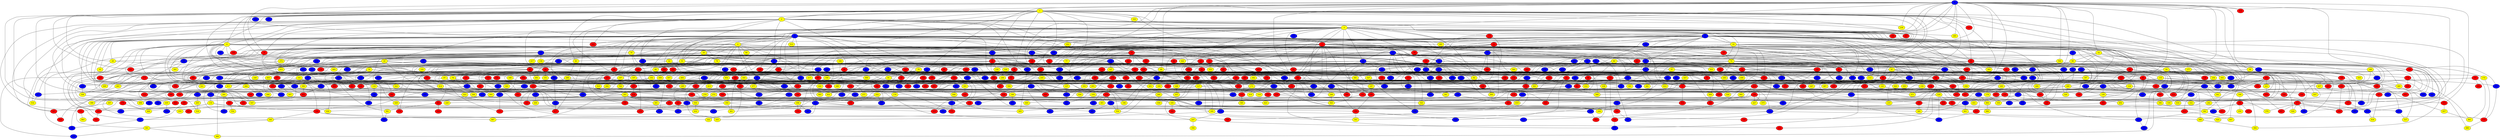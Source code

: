 graph {
0 [style = filled fillcolor = blue];
1 [style = filled fillcolor = yellow];
2 [style = filled fillcolor = yellow];
3 [style = filled fillcolor = yellow];
4 [style = filled fillcolor = yellow];
5 [style = filled fillcolor = blue];
6 [style = filled fillcolor = blue];
7 [style = filled fillcolor = red];
8 [style = filled fillcolor = blue];
9 [style = filled fillcolor = red];
10 [style = filled fillcolor = yellow];
11 [style = filled fillcolor = yellow];
12 [style = filled fillcolor = blue];
13 [style = filled fillcolor = red];
14 [style = filled fillcolor = blue];
15 [style = filled fillcolor = blue];
16 [style = filled fillcolor = blue];
17 [style = filled fillcolor = red];
18 [style = filled fillcolor = red];
19 [style = filled fillcolor = red];
20 [style = filled fillcolor = red];
21 [style = filled fillcolor = blue];
22 [style = filled fillcolor = blue];
23 [style = filled fillcolor = red];
24 [style = filled fillcolor = yellow];
25 [style = filled fillcolor = red];
26 [style = filled fillcolor = blue];
27 [style = filled fillcolor = blue];
28 [style = filled fillcolor = red];
29 [style = filled fillcolor = yellow];
30 [style = filled fillcolor = yellow];
31 [style = filled fillcolor = blue];
32 [style = filled fillcolor = yellow];
33 [style = filled fillcolor = blue];
34 [style = filled fillcolor = blue];
35 [style = filled fillcolor = yellow];
36 [style = filled fillcolor = blue];
37 [style = filled fillcolor = blue];
38 [style = filled fillcolor = red];
39 [style = filled fillcolor = blue];
40 [style = filled fillcolor = blue];
41 [style = filled fillcolor = red];
42 [style = filled fillcolor = yellow];
43 [style = filled fillcolor = red];
44 [style = filled fillcolor = red];
45 [style = filled fillcolor = yellow];
46 [style = filled fillcolor = red];
47 [style = filled fillcolor = yellow];
48 [style = filled fillcolor = blue];
49 [style = filled fillcolor = blue];
50 [style = filled fillcolor = blue];
51 [style = filled fillcolor = red];
52 [style = filled fillcolor = yellow];
53 [style = filled fillcolor = yellow];
54 [style = filled fillcolor = yellow];
55 [style = filled fillcolor = blue];
56 [style = filled fillcolor = blue];
57 [style = filled fillcolor = yellow];
58 [style = filled fillcolor = red];
59 [style = filled fillcolor = red];
60 [style = filled fillcolor = yellow];
61 [style = filled fillcolor = red];
62 [style = filled fillcolor = red];
63 [style = filled fillcolor = yellow];
64 [style = filled fillcolor = blue];
65 [style = filled fillcolor = red];
66 [style = filled fillcolor = red];
67 [style = filled fillcolor = blue];
68 [style = filled fillcolor = red];
69 [style = filled fillcolor = yellow];
70 [style = filled fillcolor = yellow];
71 [style = filled fillcolor = red];
72 [style = filled fillcolor = red];
73 [style = filled fillcolor = red];
74 [style = filled fillcolor = yellow];
75 [style = filled fillcolor = red];
76 [style = filled fillcolor = yellow];
77 [style = filled fillcolor = yellow];
78 [style = filled fillcolor = yellow];
79 [style = filled fillcolor = yellow];
80 [style = filled fillcolor = blue];
81 [style = filled fillcolor = red];
82 [style = filled fillcolor = red];
83 [style = filled fillcolor = red];
84 [style = filled fillcolor = yellow];
85 [style = filled fillcolor = red];
86 [style = filled fillcolor = red];
87 [style = filled fillcolor = blue];
88 [style = filled fillcolor = blue];
89 [style = filled fillcolor = yellow];
90 [style = filled fillcolor = red];
91 [style = filled fillcolor = yellow];
92 [style = filled fillcolor = yellow];
93 [style = filled fillcolor = red];
94 [style = filled fillcolor = red];
95 [style = filled fillcolor = blue];
96 [style = filled fillcolor = blue];
97 [style = filled fillcolor = yellow];
98 [style = filled fillcolor = yellow];
99 [style = filled fillcolor = blue];
100 [style = filled fillcolor = blue];
101 [style = filled fillcolor = red];
102 [style = filled fillcolor = yellow];
103 [style = filled fillcolor = red];
104 [style = filled fillcolor = blue];
105 [style = filled fillcolor = red];
106 [style = filled fillcolor = red];
107 [style = filled fillcolor = yellow];
108 [style = filled fillcolor = red];
109 [style = filled fillcolor = blue];
110 [style = filled fillcolor = yellow];
111 [style = filled fillcolor = blue];
112 [style = filled fillcolor = yellow];
113 [style = filled fillcolor = red];
114 [style = filled fillcolor = red];
115 [style = filled fillcolor = blue];
116 [style = filled fillcolor = yellow];
117 [style = filled fillcolor = yellow];
118 [style = filled fillcolor = blue];
119 [style = filled fillcolor = red];
120 [style = filled fillcolor = red];
121 [style = filled fillcolor = blue];
122 [style = filled fillcolor = yellow];
123 [style = filled fillcolor = red];
124 [style = filled fillcolor = blue];
125 [style = filled fillcolor = blue];
126 [style = filled fillcolor = yellow];
127 [style = filled fillcolor = red];
128 [style = filled fillcolor = blue];
129 [style = filled fillcolor = red];
130 [style = filled fillcolor = blue];
131 [style = filled fillcolor = red];
132 [style = filled fillcolor = blue];
133 [style = filled fillcolor = yellow];
134 [style = filled fillcolor = red];
135 [style = filled fillcolor = red];
136 [style = filled fillcolor = red];
137 [style = filled fillcolor = yellow];
138 [style = filled fillcolor = blue];
139 [style = filled fillcolor = red];
140 [style = filled fillcolor = red];
141 [style = filled fillcolor = yellow];
142 [style = filled fillcolor = red];
143 [style = filled fillcolor = yellow];
144 [style = filled fillcolor = red];
145 [style = filled fillcolor = blue];
146 [style = filled fillcolor = blue];
147 [style = filled fillcolor = yellow];
148 [style = filled fillcolor = yellow];
149 [style = filled fillcolor = blue];
150 [style = filled fillcolor = yellow];
151 [style = filled fillcolor = yellow];
152 [style = filled fillcolor = blue];
153 [style = filled fillcolor = red];
154 [style = filled fillcolor = red];
155 [style = filled fillcolor = yellow];
156 [style = filled fillcolor = red];
157 [style = filled fillcolor = red];
158 [style = filled fillcolor = yellow];
159 [style = filled fillcolor = yellow];
160 [style = filled fillcolor = blue];
161 [style = filled fillcolor = red];
162 [style = filled fillcolor = red];
163 [style = filled fillcolor = blue];
164 [style = filled fillcolor = blue];
165 [style = filled fillcolor = yellow];
166 [style = filled fillcolor = red];
167 [style = filled fillcolor = red];
168 [style = filled fillcolor = yellow];
169 [style = filled fillcolor = yellow];
170 [style = filled fillcolor = red];
171 [style = filled fillcolor = yellow];
172 [style = filled fillcolor = yellow];
173 [style = filled fillcolor = red];
174 [style = filled fillcolor = red];
175 [style = filled fillcolor = red];
176 [style = filled fillcolor = red];
177 [style = filled fillcolor = yellow];
178 [style = filled fillcolor = yellow];
179 [style = filled fillcolor = yellow];
180 [style = filled fillcolor = yellow];
181 [style = filled fillcolor = red];
182 [style = filled fillcolor = red];
183 [style = filled fillcolor = red];
184 [style = filled fillcolor = yellow];
185 [style = filled fillcolor = yellow];
186 [style = filled fillcolor = red];
187 [style = filled fillcolor = yellow];
188 [style = filled fillcolor = blue];
189 [style = filled fillcolor = blue];
190 [style = filled fillcolor = yellow];
191 [style = filled fillcolor = red];
192 [style = filled fillcolor = red];
193 [style = filled fillcolor = yellow];
194 [style = filled fillcolor = yellow];
195 [style = filled fillcolor = blue];
196 [style = filled fillcolor = yellow];
197 [style = filled fillcolor = yellow];
198 [style = filled fillcolor = blue];
199 [style = filled fillcolor = red];
200 [style = filled fillcolor = red];
201 [style = filled fillcolor = yellow];
202 [style = filled fillcolor = yellow];
203 [style = filled fillcolor = red];
204 [style = filled fillcolor = red];
205 [style = filled fillcolor = yellow];
206 [style = filled fillcolor = red];
207 [style = filled fillcolor = yellow];
208 [style = filled fillcolor = red];
209 [style = filled fillcolor = red];
210 [style = filled fillcolor = yellow];
211 [style = filled fillcolor = blue];
212 [style = filled fillcolor = yellow];
213 [style = filled fillcolor = blue];
214 [style = filled fillcolor = blue];
215 [style = filled fillcolor = blue];
216 [style = filled fillcolor = blue];
217 [style = filled fillcolor = yellow];
218 [style = filled fillcolor = blue];
219 [style = filled fillcolor = red];
220 [style = filled fillcolor = yellow];
221 [style = filled fillcolor = yellow];
222 [style = filled fillcolor = red];
223 [style = filled fillcolor = blue];
224 [style = filled fillcolor = red];
225 [style = filled fillcolor = blue];
226 [style = filled fillcolor = red];
227 [style = filled fillcolor = yellow];
228 [style = filled fillcolor = blue];
229 [style = filled fillcolor = yellow];
230 [style = filled fillcolor = red];
231 [style = filled fillcolor = red];
232 [style = filled fillcolor = red];
233 [style = filled fillcolor = red];
234 [style = filled fillcolor = yellow];
235 [style = filled fillcolor = red];
236 [style = filled fillcolor = yellow];
237 [style = filled fillcolor = yellow];
238 [style = filled fillcolor = red];
239 [style = filled fillcolor = yellow];
240 [style = filled fillcolor = yellow];
241 [style = filled fillcolor = red];
242 [style = filled fillcolor = red];
243 [style = filled fillcolor = blue];
244 [style = filled fillcolor = red];
245 [style = filled fillcolor = yellow];
246 [style = filled fillcolor = yellow];
247 [style = filled fillcolor = red];
248 [style = filled fillcolor = red];
249 [style = filled fillcolor = yellow];
250 [style = filled fillcolor = red];
251 [style = filled fillcolor = blue];
252 [style = filled fillcolor = yellow];
253 [style = filled fillcolor = red];
254 [style = filled fillcolor = red];
255 [style = filled fillcolor = blue];
256 [style = filled fillcolor = yellow];
257 [style = filled fillcolor = blue];
258 [style = filled fillcolor = red];
259 [style = filled fillcolor = blue];
260 [style = filled fillcolor = blue];
261 [style = filled fillcolor = yellow];
262 [style = filled fillcolor = yellow];
263 [style = filled fillcolor = yellow];
264 [style = filled fillcolor = yellow];
265 [style = filled fillcolor = yellow];
266 [style = filled fillcolor = red];
267 [style = filled fillcolor = blue];
268 [style = filled fillcolor = red];
269 [style = filled fillcolor = yellow];
270 [style = filled fillcolor = red];
271 [style = filled fillcolor = yellow];
272 [style = filled fillcolor = yellow];
273 [style = filled fillcolor = red];
274 [style = filled fillcolor = red];
275 [style = filled fillcolor = red];
276 [style = filled fillcolor = yellow];
277 [style = filled fillcolor = yellow];
278 [style = filled fillcolor = blue];
279 [style = filled fillcolor = red];
280 [style = filled fillcolor = red];
281 [style = filled fillcolor = yellow];
282 [style = filled fillcolor = red];
283 [style = filled fillcolor = yellow];
284 [style = filled fillcolor = red];
285 [style = filled fillcolor = yellow];
286 [style = filled fillcolor = yellow];
287 [style = filled fillcolor = red];
288 [style = filled fillcolor = yellow];
289 [style = filled fillcolor = red];
290 [style = filled fillcolor = red];
291 [style = filled fillcolor = yellow];
292 [style = filled fillcolor = red];
293 [style = filled fillcolor = red];
294 [style = filled fillcolor = blue];
295 [style = filled fillcolor = yellow];
296 [style = filled fillcolor = red];
297 [style = filled fillcolor = blue];
298 [style = filled fillcolor = red];
299 [style = filled fillcolor = yellow];
300 [style = filled fillcolor = blue];
301 [style = filled fillcolor = yellow];
302 [style = filled fillcolor = yellow];
303 [style = filled fillcolor = yellow];
304 [style = filled fillcolor = red];
305 [style = filled fillcolor = blue];
306 [style = filled fillcolor = blue];
307 [style = filled fillcolor = yellow];
308 [style = filled fillcolor = blue];
309 [style = filled fillcolor = yellow];
310 [style = filled fillcolor = blue];
311 [style = filled fillcolor = blue];
312 [style = filled fillcolor = blue];
313 [style = filled fillcolor = red];
314 [style = filled fillcolor = red];
315 [style = filled fillcolor = red];
316 [style = filled fillcolor = red];
317 [style = filled fillcolor = blue];
318 [style = filled fillcolor = yellow];
319 [style = filled fillcolor = blue];
320 [style = filled fillcolor = red];
321 [style = filled fillcolor = yellow];
322 [style = filled fillcolor = yellow];
323 [style = filled fillcolor = red];
324 [style = filled fillcolor = yellow];
325 [style = filled fillcolor = red];
326 [style = filled fillcolor = yellow];
327 [style = filled fillcolor = yellow];
328 [style = filled fillcolor = blue];
329 [style = filled fillcolor = blue];
330 [style = filled fillcolor = blue];
331 [style = filled fillcolor = yellow];
332 [style = filled fillcolor = blue];
333 [style = filled fillcolor = blue];
334 [style = filled fillcolor = red];
335 [style = filled fillcolor = yellow];
336 [style = filled fillcolor = yellow];
337 [style = filled fillcolor = yellow];
338 [style = filled fillcolor = red];
339 [style = filled fillcolor = red];
340 [style = filled fillcolor = yellow];
341 [style = filled fillcolor = yellow];
342 [style = filled fillcolor = red];
343 [style = filled fillcolor = yellow];
344 [style = filled fillcolor = red];
345 [style = filled fillcolor = yellow];
346 [style = filled fillcolor = blue];
347 [style = filled fillcolor = yellow];
348 [style = filled fillcolor = blue];
349 [style = filled fillcolor = blue];
350 [style = filled fillcolor = blue];
351 [style = filled fillcolor = blue];
352 [style = filled fillcolor = red];
353 [style = filled fillcolor = yellow];
354 [style = filled fillcolor = yellow];
355 [style = filled fillcolor = red];
356 [style = filled fillcolor = yellow];
357 [style = filled fillcolor = red];
358 [style = filled fillcolor = red];
359 [style = filled fillcolor = yellow];
360 [style = filled fillcolor = red];
361 [style = filled fillcolor = blue];
362 [style = filled fillcolor = yellow];
363 [style = filled fillcolor = blue];
364 [style = filled fillcolor = red];
365 [style = filled fillcolor = blue];
366 [style = filled fillcolor = red];
367 [style = filled fillcolor = blue];
368 [style = filled fillcolor = red];
369 [style = filled fillcolor = blue];
370 [style = filled fillcolor = red];
371 [style = filled fillcolor = blue];
372 [style = filled fillcolor = yellow];
373 [style = filled fillcolor = red];
374 [style = filled fillcolor = blue];
375 [style = filled fillcolor = blue];
376 [style = filled fillcolor = yellow];
377 [style = filled fillcolor = yellow];
378 [style = filled fillcolor = blue];
379 [style = filled fillcolor = yellow];
380 [style = filled fillcolor = blue];
381 [style = filled fillcolor = yellow];
382 [style = filled fillcolor = yellow];
383 [style = filled fillcolor = yellow];
384 [style = filled fillcolor = blue];
385 [style = filled fillcolor = yellow];
386 [style = filled fillcolor = blue];
387 [style = filled fillcolor = red];
388 [style = filled fillcolor = red];
389 [style = filled fillcolor = red];
390 [style = filled fillcolor = red];
391 [style = filled fillcolor = yellow];
392 [style = filled fillcolor = yellow];
393 [style = filled fillcolor = yellow];
394 [style = filled fillcolor = blue];
395 [style = filled fillcolor = red];
396 [style = filled fillcolor = yellow];
397 [style = filled fillcolor = yellow];
398 [style = filled fillcolor = blue];
399 [style = filled fillcolor = yellow];
400 [style = filled fillcolor = blue];
401 [style = filled fillcolor = yellow];
402 [style = filled fillcolor = blue];
403 [style = filled fillcolor = red];
404 [style = filled fillcolor = blue];
405 [style = filled fillcolor = blue];
406 [style = filled fillcolor = yellow];
407 [style = filled fillcolor = yellow];
408 [style = filled fillcolor = red];
409 [style = filled fillcolor = yellow];
410 [style = filled fillcolor = yellow];
411 [style = filled fillcolor = yellow];
412 [style = filled fillcolor = red];
413 [style = filled fillcolor = yellow];
414 [style = filled fillcolor = yellow];
415 [style = filled fillcolor = blue];
416 [style = filled fillcolor = red];
417 [style = filled fillcolor = yellow];
418 [style = filled fillcolor = blue];
419 [style = filled fillcolor = blue];
420 [style = filled fillcolor = blue];
421 [style = filled fillcolor = blue];
422 [style = filled fillcolor = yellow];
423 [style = filled fillcolor = yellow];
424 [style = filled fillcolor = red];
425 [style = filled fillcolor = blue];
426 [style = filled fillcolor = red];
427 [style = filled fillcolor = red];
428 [style = filled fillcolor = blue];
429 [style = filled fillcolor = yellow];
430 [style = filled fillcolor = yellow];
431 [style = filled fillcolor = blue];
432 [style = filled fillcolor = yellow];
433 [style = filled fillcolor = red];
434 [style = filled fillcolor = yellow];
435 [style = filled fillcolor = yellow];
436 [style = filled fillcolor = yellow];
437 [style = filled fillcolor = yellow];
438 [style = filled fillcolor = blue];
439 [style = filled fillcolor = red];
440 [style = filled fillcolor = red];
441 [style = filled fillcolor = red];
442 [style = filled fillcolor = yellow];
443 [style = filled fillcolor = blue];
444 [style = filled fillcolor = yellow];
445 [style = filled fillcolor = red];
446 [style = filled fillcolor = red];
447 [style = filled fillcolor = yellow];
448 [style = filled fillcolor = blue];
449 [style = filled fillcolor = red];
450 [style = filled fillcolor = red];
451 [style = filled fillcolor = yellow];
452 [style = filled fillcolor = blue];
453 [style = filled fillcolor = red];
454 [style = filled fillcolor = blue];
455 [style = filled fillcolor = yellow];
456 [style = filled fillcolor = yellow];
457 [style = filled fillcolor = blue];
458 [style = filled fillcolor = red];
459 [style = filled fillcolor = blue];
460 [style = filled fillcolor = yellow];
461 [style = filled fillcolor = yellow];
462 [style = filled fillcolor = blue];
463 [style = filled fillcolor = yellow];
464 [style = filled fillcolor = yellow];
465 [style = filled fillcolor = yellow];
466 [style = filled fillcolor = red];
467 [style = filled fillcolor = yellow];
468 [style = filled fillcolor = blue];
469 [style = filled fillcolor = red];
470 [style = filled fillcolor = blue];
471 [style = filled fillcolor = blue];
472 [style = filled fillcolor = blue];
473 [style = filled fillcolor = blue];
474 [style = filled fillcolor = red];
475 [style = filled fillcolor = yellow];
476 [style = filled fillcolor = red];
477 [style = filled fillcolor = blue];
478 [style = filled fillcolor = red];
479 [style = filled fillcolor = blue];
480 [style = filled fillcolor = yellow];
481 [style = filled fillcolor = red];
482 [style = filled fillcolor = red];
483 [style = filled fillcolor = blue];
484 [style = filled fillcolor = yellow];
485 [style = filled fillcolor = red];
486 [style = filled fillcolor = blue];
487 [style = filled fillcolor = red];
488 [style = filled fillcolor = blue];
489 [style = filled fillcolor = blue];
490 [style = filled fillcolor = red];
491 [style = filled fillcolor = yellow];
492 [style = filled fillcolor = blue];
493 [style = filled fillcolor = yellow];
494 [style = filled fillcolor = yellow];
495 [style = filled fillcolor = blue];
496 [style = filled fillcolor = yellow];
497 [style = filled fillcolor = red];
498 [style = filled fillcolor = yellow];
499 [style = filled fillcolor = yellow];
500 [style = filled fillcolor = blue];
501 [style = filled fillcolor = red];
502 [style = filled fillcolor = blue];
503 [style = filled fillcolor = blue];
504 [style = filled fillcolor = yellow];
505 [style = filled fillcolor = blue];
506 [style = filled fillcolor = blue];
507 [style = filled fillcolor = red];
508 [style = filled fillcolor = blue];
509 [style = filled fillcolor = blue];
510 [style = filled fillcolor = yellow];
511 [style = filled fillcolor = red];
512 [style = filled fillcolor = blue];
513 [style = filled fillcolor = yellow];
514 [style = filled fillcolor = yellow];
515 [style = filled fillcolor = red];
516 [style = filled fillcolor = blue];
517 [style = filled fillcolor = red];
518 [style = filled fillcolor = yellow];
519 [style = filled fillcolor = red];
520 [style = filled fillcolor = red];
521 [style = filled fillcolor = yellow];
522 [style = filled fillcolor = blue];
523 [style = filled fillcolor = yellow];
524 [style = filled fillcolor = red];
525 [style = filled fillcolor = blue];
526 [style = filled fillcolor = yellow];
527 [style = filled fillcolor = yellow];
528 [style = filled fillcolor = blue];
529 [style = filled fillcolor = red];
530 [style = filled fillcolor = yellow];
531 [style = filled fillcolor = blue];
532 [style = filled fillcolor = red];
533 [style = filled fillcolor = yellow];
534 [style = filled fillcolor = yellow];
535 [style = filled fillcolor = yellow];
536 [style = filled fillcolor = red];
537 [style = filled fillcolor = yellow];
538 [style = filled fillcolor = blue];
539 [style = filled fillcolor = blue];
540 [style = filled fillcolor = yellow];
541 [style = filled fillcolor = yellow];
542 [style = filled fillcolor = red];
543 [style = filled fillcolor = yellow];
544 [style = filled fillcolor = blue];
545 [style = filled fillcolor = blue];
546 [style = filled fillcolor = red];
547 [style = filled fillcolor = yellow];
548 [style = filled fillcolor = blue];
549 [style = filled fillcolor = red];
550 [style = filled fillcolor = yellow];
551 [style = filled fillcolor = red];
552 [style = filled fillcolor = red];
553 [style = filled fillcolor = yellow];
554 [style = filled fillcolor = yellow];
555 [style = filled fillcolor = red];
556 [style = filled fillcolor = red];
557 [style = filled fillcolor = red];
558 [style = filled fillcolor = red];
559 [style = filled fillcolor = yellow];
560 [style = filled fillcolor = blue];
561 [style = filled fillcolor = blue];
562 [style = filled fillcolor = yellow];
563 [style = filled fillcolor = yellow];
564 [style = filled fillcolor = yellow];
565 [style = filled fillcolor = blue];
566 [style = filled fillcolor = red];
567 [style = filled fillcolor = red];
568 [style = filled fillcolor = blue];
569 [style = filled fillcolor = yellow];
570 [style = filled fillcolor = red];
571 [style = filled fillcolor = red];
572 [style = filled fillcolor = red];
573 [style = filled fillcolor = blue];
574 [style = filled fillcolor = red];
575 [style = filled fillcolor = red];
576 [style = filled fillcolor = blue];
577 [style = filled fillcolor = red];
578 [style = filled fillcolor = red];
579 [style = filled fillcolor = blue];
580 [style = filled fillcolor = red];
581 [style = filled fillcolor = yellow];
582 [style = filled fillcolor = blue];
583 [style = filled fillcolor = blue];
584 [style = filled fillcolor = red];
585 [style = filled fillcolor = yellow];
586 [style = filled fillcolor = blue];
587 [style = filled fillcolor = red];
588 [style = filled fillcolor = yellow];
589 [style = filled fillcolor = blue];
590 [style = filled fillcolor = red];
591 [style = filled fillcolor = blue];
592 [style = filled fillcolor = blue];
593 [style = filled fillcolor = blue];
594 [style = filled fillcolor = yellow];
595 [style = filled fillcolor = red];
596 [style = filled fillcolor = red];
597 [style = filled fillcolor = blue];
598 [style = filled fillcolor = red];
599 [style = filled fillcolor = red];
600 [style = filled fillcolor = blue];
601 [style = filled fillcolor = yellow];
602 [style = filled fillcolor = red];
603 [style = filled fillcolor = blue];
604 [style = filled fillcolor = red];
605 [style = filled fillcolor = yellow];
606 [style = filled fillcolor = blue];
607 [style = filled fillcolor = blue];
608 [style = filled fillcolor = blue];
609 [style = filled fillcolor = red];
610 [style = filled fillcolor = blue];
611 [style = filled fillcolor = red];
612 [style = filled fillcolor = yellow];
613 [style = filled fillcolor = blue];
614 [style = filled fillcolor = red];
615 [style = filled fillcolor = yellow];
616 [style = filled fillcolor = red];
617 [style = filled fillcolor = red];
618 [style = filled fillcolor = yellow];
619 [style = filled fillcolor = yellow];
620 [style = filled fillcolor = yellow];
621 [style = filled fillcolor = blue];
622 [style = filled fillcolor = red];
623 [style = filled fillcolor = yellow];
624 [style = filled fillcolor = red];
625 [style = filled fillcolor = blue];
626 [style = filled fillcolor = yellow];
627 [style = filled fillcolor = red];
628 [style = filled fillcolor = red];
629 [style = filled fillcolor = blue];
630 [style = filled fillcolor = red];
631 [style = filled fillcolor = yellow];
632 [style = filled fillcolor = yellow];
633 [style = filled fillcolor = red];
634 [style = filled fillcolor = yellow];
635 [style = filled fillcolor = red];
636 [style = filled fillcolor = red];
637 [style = filled fillcolor = yellow];
638 [style = filled fillcolor = red];
639 [style = filled fillcolor = blue];
640 [style = filled fillcolor = blue];
641 [style = filled fillcolor = yellow];
642 [style = filled fillcolor = blue];
643 [style = filled fillcolor = yellow];
644 [style = filled fillcolor = red];
645 [style = filled fillcolor = yellow];
646 [style = filled fillcolor = yellow];
647 [style = filled fillcolor = yellow];
648 [style = filled fillcolor = red];
649 [style = filled fillcolor = yellow];
650 [style = filled fillcolor = yellow];
651 [style = filled fillcolor = red];
652 [style = filled fillcolor = blue];
653 [style = filled fillcolor = yellow];
654 [style = filled fillcolor = yellow];
655 [style = filled fillcolor = yellow];
656 [style = filled fillcolor = red];
657 [style = filled fillcolor = yellow];
658 [style = filled fillcolor = red];
659 [style = filled fillcolor = blue];
660 [style = filled fillcolor = blue];
661 [style = filled fillcolor = yellow];
662 [style = filled fillcolor = yellow];
663 [style = filled fillcolor = yellow];
664 [style = filled fillcolor = red];
665 [style = filled fillcolor = blue];
666 [style = filled fillcolor = blue];
667 [style = filled fillcolor = yellow];
668 [style = filled fillcolor = blue];
669 [style = filled fillcolor = blue];
670 [style = filled fillcolor = blue];
671 [style = filled fillcolor = blue];
672 [style = filled fillcolor = blue];
673 [style = filled fillcolor = blue];
674 [style = filled fillcolor = red];
675 [style = filled fillcolor = red];
676 [style = filled fillcolor = blue];
677 [style = filled fillcolor = red];
678 [style = filled fillcolor = red];
679 [style = filled fillcolor = red];
680 [style = filled fillcolor = red];
681 [style = filled fillcolor = blue];
682 [style = filled fillcolor = red];
683 [style = filled fillcolor = red];
684 [style = filled fillcolor = blue];
685 [style = filled fillcolor = yellow];
686 [style = filled fillcolor = yellow];
687 [style = filled fillcolor = red];
688 [style = filled fillcolor = red];
689 [style = filled fillcolor = blue];
690 [style = filled fillcolor = yellow];
691 [style = filled fillcolor = red];
692 [style = filled fillcolor = yellow];
693 [style = filled fillcolor = red];
694 [style = filled fillcolor = yellow];
695 [style = filled fillcolor = yellow];
696 [style = filled fillcolor = yellow];
697 [style = filled fillcolor = blue];
698 [style = filled fillcolor = yellow];
699 [style = filled fillcolor = blue];
700 [style = filled fillcolor = yellow];
701 [style = filled fillcolor = blue];
0 -- 6;
0 -- 13;
0 -- 15;
0 -- 22;
0 -- 30;
0 -- 41;
0 -- 52;
0 -- 54;
0 -- 69;
0 -- 73;
0 -- 85;
0 -- 105;
0 -- 139;
0 -- 156;
0 -- 210;
0 -- 239;
0 -- 283;
0 -- 410;
0 -- 465;
0 -- 492;
0 -- 504;
0 -- 564;
0 -- 614;
0 -- 616;
0 -- 647;
0 -- 681;
0 -- 684;
1 -- 2;
1 -- 4;
1 -- 5;
1 -- 9;
1 -- 11;
0 -- 4;
0 -- 3;
0 -- 2;
0 -- 1;
1 -- 12;
1 -- 14;
1 -- 29;
1 -- 38;
1 -- 47;
1 -- 50;
1 -- 63;
1 -- 68;
1 -- 90;
1 -- 96;
1 -- 111;
1 -- 138;
1 -- 145;
1 -- 163;
1 -- 204;
1 -- 211;
1 -- 240;
1 -- 247;
1 -- 315;
1 -- 334;
1 -- 360;
1 -- 451;
1 -- 463;
1 -- 469;
1 -- 535;
1 -- 542;
1 -- 604;
1 -- 650;
1 -- 666;
1 -- 691;
1 -- 697;
1 -- 698;
2 -- 3;
2 -- 6;
2 -- 9;
2 -- 11;
2 -- 27;
2 -- 53;
2 -- 56;
2 -- 82;
2 -- 90;
2 -- 101;
2 -- 107;
2 -- 157;
2 -- 183;
2 -- 192;
2 -- 239;
2 -- 260;
2 -- 358;
2 -- 410;
2 -- 511;
2 -- 538;
2 -- 544;
2 -- 567;
2 -- 627;
2 -- 649;
3 -- 4;
3 -- 5;
3 -- 6;
3 -- 7;
3 -- 8;
3 -- 10;
3 -- 18;
3 -- 26;
3 -- 45;
3 -- 52;
3 -- 59;
3 -- 65;
3 -- 66;
3 -- 74;
3 -- 77;
3 -- 86;
3 -- 92;
3 -- 94;
3 -- 126;
3 -- 129;
3 -- 139;
3 -- 144;
3 -- 171;
3 -- 198;
3 -- 199;
3 -- 201;
3 -- 204;
3 -- 247;
3 -- 269;
3 -- 353;
3 -- 375;
3 -- 385;
3 -- 390;
3 -- 465;
3 -- 473;
3 -- 488;
3 -- 503;
3 -- 525;
3 -- 613;
3 -- 617;
3 -- 671;
4 -- 8;
4 -- 9;
4 -- 12;
4 -- 24;
4 -- 36;
4 -- 48;
4 -- 68;
4 -- 70;
4 -- 73;
4 -- 78;
4 -- 84;
4 -- 115;
4 -- 130;
4 -- 207;
4 -- 208;
4 -- 223;
4 -- 233;
4 -- 242;
4 -- 246;
4 -- 273;
4 -- 291;
4 -- 300;
4 -- 380;
4 -- 400;
4 -- 430;
4 -- 446;
4 -- 447;
4 -- 448;
4 -- 654;
5 -- 7;
5 -- 13;
5 -- 16;
5 -- 19;
5 -- 22;
5 -- 24;
5 -- 25;
5 -- 29;
5 -- 31;
5 -- 32;
5 -- 35;
5 -- 42;
5 -- 46;
5 -- 48;
5 -- 53;
5 -- 65;
5 -- 71;
5 -- 77;
5 -- 83;
5 -- 88;
5 -- 108;
5 -- 114;
5 -- 120;
5 -- 123;
5 -- 140;
5 -- 164;
5 -- 193;
5 -- 225;
5 -- 251;
5 -- 283;
5 -- 296;
5 -- 309;
5 -- 329;
5 -- 349;
5 -- 353;
5 -- 356;
5 -- 392;
5 -- 458;
5 -- 468;
5 -- 503;
5 -- 510;
5 -- 513;
5 -- 542;
5 -- 544;
5 -- 567;
5 -- 598;
5 -- 608;
6 -- 7;
6 -- 8;
6 -- 10;
6 -- 11;
6 -- 19;
6 -- 26;
6 -- 28;
6 -- 30;
6 -- 40;
6 -- 51;
6 -- 61;
6 -- 85;
6 -- 103;
6 -- 108;
6 -- 112;
6 -- 160;
6 -- 168;
6 -- 176;
6 -- 184;
6 -- 208;
6 -- 241;
6 -- 274;
6 -- 302;
6 -- 325;
6 -- 383;
6 -- 403;
6 -- 520;
6 -- 553;
6 -- 641;
6 -- 644;
6 -- 664;
6 -- 694;
7 -- 15;
7 -- 16;
7 -- 20;
7 -- 23;
7 -- 34;
7 -- 53;
7 -- 58;
7 -- 62;
7 -- 66;
7 -- 67;
7 -- 81;
7 -- 96;
7 -- 105;
7 -- 119;
7 -- 152;
7 -- 153;
7 -- 158;
7 -- 162;
7 -- 171;
7 -- 181;
7 -- 197;
7 -- 206;
7 -- 231;
7 -- 299;
7 -- 329;
7 -- 366;
7 -- 386;
7 -- 409;
7 -- 442;
7 -- 464;
7 -- 563;
7 -- 690;
8 -- 129;
8 -- 304;
8 -- 386;
8 -- 388;
8 -- 442;
8 -- 502;
8 -- 591;
9 -- 184;
9 -- 278;
9 -- 365;
10 -- 14;
10 -- 24;
10 -- 38;
10 -- 60;
10 -- 90;
10 -- 112;
10 -- 119;
10 -- 202;
10 -- 402;
10 -- 424;
10 -- 472;
10 -- 491;
10 -- 565;
10 -- 612;
11 -- 14;
11 -- 16;
11 -- 17;
11 -- 21;
11 -- 27;
11 -- 39;
11 -- 70;
11 -- 110;
11 -- 125;
11 -- 132;
11 -- 162;
11 -- 173;
11 -- 180;
11 -- 192;
11 -- 214;
11 -- 220;
11 -- 407;
11 -- 431;
11 -- 521;
11 -- 659;
12 -- 25;
12 -- 34;
12 -- 44;
12 -- 45;
12 -- 75;
12 -- 121;
12 -- 134;
12 -- 178;
12 -- 226;
12 -- 312;
12 -- 325;
12 -- 355;
12 -- 374;
12 -- 469;
12 -- 475;
12 -- 569;
12 -- 656;
12 -- 695;
13 -- 18;
13 -- 46;
13 -- 54;
13 -- 64;
13 -- 109;
13 -- 179;
13 -- 226;
13 -- 231;
13 -- 272;
13 -- 623;
13 -- 629;
13 -- 630;
13 -- 648;
14 -- 20;
14 -- 92;
14 -- 215;
14 -- 430;
14 -- 454;
15 -- 17;
15 -- 31;
15 -- 40;
15 -- 77;
15 -- 81;
15 -- 284;
15 -- 500;
15 -- 528;
16 -- 29;
16 -- 42;
16 -- 127;
16 -- 138;
16 -- 158;
16 -- 240;
16 -- 350;
16 -- 380;
16 -- 415;
16 -- 417;
16 -- 435;
16 -- 532;
16 -- 562;
16 -- 670;
17 -- 93;
17 -- 113;
17 -- 127;
17 -- 553;
18 -- 25;
18 -- 34;
18 -- 40;
18 -- 63;
19 -- 58;
19 -- 69;
19 -- 74;
19 -- 80;
19 -- 159;
19 -- 196;
19 -- 253;
19 -- 256;
19 -- 263;
19 -- 302;
19 -- 304;
19 -- 519;
19 -- 544;
19 -- 547;
19 -- 574;
19 -- 688;
20 -- 22;
20 -- 38;
20 -- 43;
20 -- 50;
20 -- 87;
20 -- 126;
20 -- 218;
20 -- 305;
20 -- 423;
20 -- 427;
20 -- 458;
20 -- 527;
20 -- 685;
21 -- 94;
21 -- 107;
21 -- 310;
21 -- 339;
21 -- 381;
21 -- 384;
21 -- 500;
21 -- 615;
21 -- 685;
22 -- 44;
22 -- 97;
22 -- 135;
22 -- 154;
22 -- 195;
22 -- 212;
22 -- 219;
22 -- 492;
22 -- 652;
22 -- 653;
22 -- 670;
23 -- 74;
23 -- 172;
23 -- 413;
24 -- 27;
24 -- 41;
24 -- 45;
24 -- 76;
24 -- 79;
24 -- 141;
24 -- 219;
24 -- 260;
24 -- 428;
24 -- 606;
25 -- 64;
25 -- 422;
25 -- 466;
25 -- 582;
25 -- 680;
26 -- 37;
26 -- 46;
26 -- 47;
26 -- 51;
26 -- 56;
26 -- 57;
26 -- 69;
26 -- 127;
26 -- 234;
26 -- 282;
26 -- 287;
26 -- 324;
26 -- 339;
26 -- 619;
27 -- 75;
27 -- 145;
27 -- 149;
27 -- 166;
27 -- 254;
27 -- 553;
27 -- 635;
27 -- 691;
28 -- 36;
28 -- 489;
28 -- 524;
28 -- 629;
29 -- 32;
29 -- 615;
30 -- 195;
30 -- 431;
30 -- 432;
30 -- 445;
30 -- 460;
30 -- 508;
30 -- 620;
31 -- 33;
31 -- 37;
31 -- 73;
31 -- 109;
31 -- 120;
31 -- 244;
31 -- 248;
31 -- 326;
31 -- 378;
31 -- 391;
31 -- 420;
31 -- 480;
31 -- 641;
31 -- 673;
33 -- 58;
33 -- 135;
33 -- 187;
33 -- 273;
33 -- 344;
33 -- 526;
33 -- 546;
34 -- 56;
34 -- 159;
34 -- 183;
34 -- 198;
34 -- 201;
34 -- 259;
34 -- 488;
34 -- 573;
34 -- 681;
35 -- 86;
35 -- 88;
35 -- 132;
35 -- 134;
35 -- 272;
35 -- 599;
35 -- 649;
36 -- 71;
36 -- 234;
36 -- 335;
36 -- 467;
36 -- 471;
36 -- 687;
37 -- 43;
37 -- 82;
37 -- 87;
37 -- 120;
37 -- 175;
37 -- 229;
37 -- 312;
37 -- 368;
37 -- 374;
38 -- 82;
38 -- 88;
38 -- 545;
38 -- 551;
39 -- 83;
40 -- 67;
40 -- 154;
40 -- 506;
40 -- 658;
42 -- 61;
42 -- 80;
42 -- 122;
42 -- 217;
42 -- 347;
42 -- 399;
43 -- 230;
43 -- 453;
43 -- 568;
43 -- 612;
44 -- 575;
45 -- 110;
45 -- 123;
45 -- 210;
45 -- 254;
45 -- 263;
45 -- 286;
45 -- 336;
45 -- 405;
46 -- 233;
46 -- 362;
47 -- 68;
47 -- 111;
47 -- 234;
47 -- 237;
47 -- 338;
47 -- 342;
47 -- 418;
47 -- 555;
47 -- 621;
47 -- 653;
48 -- 237;
48 -- 365;
48 -- 539;
48 -- 700;
49 -- 155;
49 -- 509;
50 -- 242;
50 -- 411;
50 -- 449;
50 -- 651;
51 -- 117;
51 -- 188;
51 -- 213;
51 -- 225;
51 -- 494;
51 -- 530;
51 -- 545;
52 -- 95;
52 -- 98;
52 -- 256;
52 -- 440;
52 -- 459;
53 -- 78;
53 -- 146;
53 -- 215;
53 -- 418;
53 -- 419;
53 -- 582;
53 -- 598;
54 -- 136;
54 -- 245;
54 -- 256;
54 -- 262;
54 -- 302;
54 -- 372;
54 -- 373;
54 -- 545;
54 -- 599;
55 -- 98;
56 -- 166;
56 -- 240;
56 -- 257;
56 -- 259;
56 -- 368;
56 -- 381;
56 -- 388;
56 -- 453;
56 -- 543;
56 -- 597;
56 -- 639;
57 -- 143;
57 -- 180;
57 -- 204;
57 -- 361;
57 -- 496;
57 -- 588;
58 -- 100;
58 -- 212;
58 -- 481;
58 -- 644;
59 -- 99;
59 -- 124;
59 -- 175;
59 -- 275;
60 -- 81;
60 -- 89;
60 -- 101;
60 -- 194;
60 -- 212;
60 -- 425;
60 -- 672;
61 -- 85;
61 -- 203;
61 -- 206;
61 -- 397;
61 -- 561;
62 -- 228;
62 -- 344;
63 -- 288;
64 -- 124;
64 -- 168;
64 -- 238;
64 -- 531;
64 -- 622;
65 -- 323;
65 -- 345;
65 -- 566;
66 -- 137;
66 -- 258;
66 -- 328;
67 -- 71;
67 -- 119;
67 -- 271;
67 -- 286;
67 -- 438;
68 -- 164;
68 -- 224;
68 -- 592;
69 -- 72;
69 -- 87;
69 -- 91;
69 -- 172;
69 -- 196;
69 -- 590;
70 -- 115;
70 -- 141;
70 -- 245;
70 -- 249;
70 -- 414;
70 -- 424;
70 -- 552;
70 -- 606;
71 -- 252;
71 -- 301;
71 -- 314;
71 -- 526;
73 -- 107;
73 -- 342;
73 -- 421;
73 -- 570;
73 -- 630;
74 -- 83;
74 -- 95;
74 -- 118;
74 -- 161;
74 -- 195;
74 -- 198;
74 -- 271;
74 -- 334;
74 -- 361;
74 -- 444;
74 -- 482;
74 -- 505;
75 -- 78;
75 -- 102;
75 -- 118;
75 -- 238;
75 -- 366;
75 -- 414;
75 -- 501;
75 -- 587;
76 -- 91;
76 -- 92;
76 -- 170;
76 -- 209;
76 -- 295;
76 -- 507;
77 -- 251;
78 -- 96;
78 -- 189;
78 -- 241;
78 -- 387;
79 -- 89;
79 -- 123;
79 -- 146;
81 -- 359;
81 -- 443;
81 -- 608;
82 -- 190;
82 -- 263;
82 -- 487;
83 -- 253;
83 -- 311;
83 -- 455;
83 -- 491;
83 -- 655;
83 -- 677;
85 -- 99;
85 -- 106;
85 -- 265;
85 -- 364;
85 -- 425;
85 -- 635;
86 -- 134;
86 -- 214;
86 -- 284;
87 -- 230;
87 -- 331;
87 -- 534;
88 -- 110;
88 -- 165;
88 -- 201;
88 -- 399;
88 -- 590;
89 -- 142;
89 -- 309;
90 -- 104;
90 -- 177;
90 -- 280;
90 -- 303;
90 -- 351;
90 -- 506;
90 -- 524;
90 -- 557;
90 -- 634;
91 -- 166;
91 -- 208;
91 -- 383;
91 -- 594;
91 -- 596;
92 -- 451;
92 -- 648;
92 -- 669;
93 -- 170;
93 -- 203;
93 -- 279;
93 -- 313;
94 -- 131;
94 -- 151;
94 -- 211;
94 -- 216;
94 -- 300;
94 -- 361;
94 -- 457;
94 -- 468;
94 -- 659;
95 -- 112;
95 -- 446;
95 -- 472;
95 -- 531;
95 -- 644;
96 -- 104;
96 -- 179;
96 -- 194;
96 -- 334;
97 -- 223;
97 -- 444;
97 -- 493;
97 -- 586;
98 -- 145;
98 -- 148;
98 -- 260;
98 -- 328;
98 -- 373;
98 -- 466;
98 -- 505;
99 -- 106;
99 -- 159;
99 -- 489;
99 -- 524;
99 -- 569;
100 -- 121;
100 -- 213;
100 -- 246;
100 -- 322;
100 -- 569;
100 -- 675;
101 -- 140;
101 -- 149;
101 -- 176;
101 -- 181;
101 -- 444;
101 -- 452;
102 -- 117;
102 -- 264;
102 -- 276;
102 -- 607;
102 -- 617;
103 -- 221;
103 -- 411;
103 -- 450;
103 -- 454;
103 -- 479;
103 -- 537;
103 -- 592;
104 -- 445;
104 -- 645;
105 -- 118;
105 -- 185;
105 -- 274;
105 -- 485;
106 -- 227;
106 -- 228;
106 -- 307;
106 -- 323;
106 -- 475;
106 -- 566;
107 -- 248;
107 -- 267;
107 -- 285;
107 -- 507;
107 -- 678;
108 -- 161;
108 -- 573;
108 -- 595;
109 -- 167;
109 -- 319;
109 -- 394;
109 -- 624;
110 -- 125;
110 -- 128;
110 -- 200;
110 -- 291;
110 -- 292;
110 -- 404;
110 -- 463;
110 -- 584;
112 -- 116;
112 -- 153;
113 -- 182;
113 -- 563;
114 -- 561;
114 -- 693;
115 -- 517;
116 -- 125;
116 -- 190;
116 -- 508;
116 -- 682;
117 -- 227;
117 -- 317;
117 -- 376;
117 -- 606;
117 -- 630;
118 -- 150;
119 -- 197;
119 -- 274;
119 -- 602;
120 -- 143;
120 -- 333;
121 -- 205;
123 -- 128;
123 -- 270;
123 -- 309;
123 -- 328;
123 -- 345;
123 -- 376;
124 -- 171;
124 -- 510;
124 -- 598;
125 -- 133;
125 -- 142;
125 -- 165;
125 -- 452;
127 -- 138;
127 -- 236;
127 -- 587;
128 -- 305;
128 -- 547;
129 -- 293;
129 -- 461;
130 -- 147;
130 -- 185;
130 -- 244;
130 -- 270;
130 -- 317;
130 -- 448;
130 -- 625;
130 -- 640;
130 -- 676;
131 -- 252;
131 -- 267;
132 -- 377;
132 -- 449;
132 -- 552;
132 -- 665;
133 -- 140;
133 -- 255;
133 -- 479;
133 -- 499;
134 -- 142;
134 -- 179;
134 -- 187;
134 -- 200;
134 -- 253;
134 -- 287;
134 -- 321;
134 -- 362;
134 -- 578;
134 -- 699;
137 -- 486;
138 -- 169;
138 -- 242;
138 -- 478;
139 -- 427;
139 -- 543;
140 -- 322;
140 -- 340;
140 -- 667;
141 -- 193;
141 -- 282;
141 -- 498;
141 -- 610;
141 -- 651;
143 -- 144;
143 -- 183;
143 -- 316;
143 -- 319;
143 -- 441;
143 -- 579;
144 -- 162;
144 -- 209;
144 -- 243;
144 -- 262;
144 -- 319;
144 -- 669;
145 -- 174;
145 -- 409;
145 -- 533;
146 -- 149;
146 -- 190;
146 -- 217;
146 -- 503;
146 -- 529;
147 -- 163;
147 -- 299;
147 -- 331;
147 -- 370;
147 -- 527;
147 -- 672;
147 -- 699;
148 -- 437;
148 -- 477;
149 -- 298;
149 -- 580;
150 -- 226;
150 -- 271;
150 -- 525;
150 -- 603;
150 -- 608;
152 -- 169;
152 -- 216;
152 -- 281;
152 -- 349;
152 -- 383;
152 -- 400;
152 -- 448;
152 -- 450;
152 -- 467;
152 -- 633;
152 -- 634;
152 -- 679;
153 -- 230;
154 -- 236;
154 -- 549;
155 -- 199;
155 -- 382;
155 -- 440;
155 -- 507;
156 -- 223;
156 -- 311;
156 -- 397;
156 -- 508;
156 -- 579;
156 -- 682;
156 -- 692;
157 -- 169;
157 -- 528;
157 -- 555;
157 -- 671;
158 -- 268;
158 -- 523;
159 -- 210;
159 -- 364;
159 -- 614;
162 -- 382;
162 -- 385;
162 -- 605;
163 -- 297;
164 -- 518;
164 -- 595;
165 -- 185;
165 -- 214;
165 -- 320;
166 -- 178;
166 -- 276;
166 -- 277;
166 -- 322;
167 -- 193;
167 -- 269;
167 -- 325;
167 -- 421;
167 -- 593;
167 -- 641;
167 -- 657;
168 -- 238;
168 -- 257;
168 -- 413;
168 -- 497;
168 -- 512;
168 -- 664;
169 -- 337;
169 -- 576;
170 -- 294;
170 -- 518;
171 -- 313;
171 -- 572;
171 -- 678;
172 -- 474;
173 -- 341;
173 -- 602;
174 -- 439;
174 -- 661;
175 -- 528;
176 -- 331;
176 -- 436;
177 -- 186;
177 -- 624;
178 -- 359;
179 -- 457;
180 -- 232;
181 -- 279;
181 -- 285;
182 -- 202;
182 -- 206;
182 -- 485;
183 -- 220;
183 -- 432;
184 -- 363;
185 -- 333;
185 -- 455;
186 -- 439;
187 -- 338;
187 -- 649;
187 -- 700;
188 -- 314;
188 -- 437;
188 -- 643;
189 -- 207;
189 -- 282;
189 -- 316;
189 -- 330;
189 -- 363;
189 -- 407;
190 -- 196;
190 -- 371;
190 -- 385;
190 -- 433;
190 -- 495;
191 -- 450;
191 -- 490;
191 -- 661;
192 -- 324;
192 -- 514;
193 -- 434;
194 -- 290;
195 -- 265;
195 -- 664;
197 -- 199;
199 -- 296;
202 -- 404;
204 -- 232;
204 -- 235;
204 -- 277;
204 -- 434;
205 -- 318;
206 -- 278;
206 -- 410;
207 -- 228;
207 -- 258;
207 -- 261;
207 -- 314;
207 -- 373;
207 -- 399;
207 -- 429;
207 -- 645;
208 -- 292;
209 -- 625;
211 -- 313;
211 -- 330;
213 -- 530;
213 -- 631;
214 -- 237;
214 -- 558;
215 -- 690;
217 -- 224;
217 -- 232;
217 -- 301;
217 -- 411;
218 -- 222;
218 -- 500;
219 -- 343;
219 -- 412;
219 -- 488;
219 -- 556;
221 -- 250;
222 -- 405;
223 -- 231;
223 -- 357;
223 -- 423;
223 -- 552;
224 -- 396;
224 -- 662;
226 -- 446;
228 -- 455;
228 -- 512;
228 -- 627;
229 -- 348;
229 -- 352;
229 -- 408;
229 -- 652;
230 -- 235;
230 -- 279;
230 -- 317;
231 -- 453;
231 -- 494;
232 -- 246;
232 -- 358;
232 -- 493;
232 -- 653;
233 -- 255;
235 -- 433;
235 -- 650;
236 -- 683;
237 -- 426;
237 -- 550;
238 -- 261;
238 -- 398;
238 -- 605;
240 -- 321;
240 -- 460;
242 -- 372;
243 -- 436;
243 -- 601;
244 -- 280;
245 -- 377;
245 -- 462;
245 -- 588;
246 -- 563;
248 -- 395;
251 -- 492;
252 -- 289;
252 -- 355;
252 -- 457;
253 -- 266;
253 -- 286;
253 -- 436;
253 -- 699;
254 -- 628;
254 -- 689;
257 -- 308;
257 -- 340;
257 -- 412;
257 -- 418;
258 -- 289;
258 -- 296;
258 -- 678;
259 -- 420;
260 -- 605;
261 -- 589;
263 -- 336;
264 -- 266;
264 -- 498;
264 -- 548;
265 -- 419;
266 -- 318;
268 -- 347;
268 -- 433;
268 -- 497;
269 -- 295;
269 -- 326;
269 -- 558;
269 -- 613;
269 -- 658;
270 -- 483;
272 -- 289;
273 -- 414;
273 -- 632;
274 -- 557;
274 -- 636;
275 -- 354;
275 -- 389;
275 -- 515;
275 -- 521;
275 -- 522;
275 -- 594;
278 -- 406;
279 -- 613;
280 -- 518;
280 -- 693;
283 -- 460;
283 -- 659;
284 -- 593;
287 -- 346;
287 -- 470;
288 -- 338;
288 -- 412;
288 -- 449;
288 -- 576;
289 -- 532;
290 -- 456;
290 -- 471;
290 -- 577;
290 -- 668;
291 -- 357;
291 -- 531;
291 -- 610;
292 -- 350;
292 -- 354;
292 -- 506;
294 -- 636;
294 -- 688;
295 -- 559;
296 -- 301;
296 -- 568;
297 -- 391;
297 -- 483;
297 -- 584;
300 -- 600;
306 -- 362;
306 -- 395;
306 -- 675;
307 -- 567;
308 -- 356;
308 -- 633;
309 -- 323;
309 -- 332;
309 -- 611;
311 -- 340;
311 -- 367;
311 -- 668;
313 -- 585;
315 -- 517;
316 -- 346;
316 -- 348;
316 -- 401;
316 -- 461;
316 -- 684;
321 -- 416;
321 -- 420;
321 -- 667;
324 -- 571;
324 -- 603;
324 -- 626;
324 -- 654;
327 -- 470;
328 -- 329;
329 -- 336;
330 -- 571;
331 -- 486;
336 -- 698;
338 -- 360;
339 -- 369;
340 -- 341;
341 -- 480;
341 -- 689;
342 -- 409;
342 -- 424;
342 -- 441;
342 -- 447;
343 -- 540;
344 -- 539;
344 -- 621;
345 -- 354;
345 -- 379;
345 -- 392;
348 -- 369;
348 -- 534;
349 -- 407;
351 -- 388;
353 -- 642;
354 -- 394;
354 -- 430;
354 -- 461;
356 -- 367;
356 -- 405;
356 -- 574;
357 -- 554;
360 -- 396;
362 -- 415;
362 -- 692;
363 -- 536;
363 -- 632;
364 -- 633;
365 -- 482;
366 -- 599;
372 -- 435;
372 -- 472;
372 -- 504;
373 -- 379;
373 -- 395;
373 -- 489;
373 -- 583;
373 -- 610;
373 -- 626;
373 -- 687;
376 -- 543;
376 -- 600;
377 -- 398;
377 -- 480;
377 -- 596;
378 -- 484;
378 -- 656;
380 -- 393;
380 -- 547;
380 -- 701;
381 -- 559;
381 -- 573;
381 -- 639;
382 -- 421;
382 -- 474;
386 -- 429;
386 -- 600;
388 -- 609;
390 -- 583;
392 -- 482;
392 -- 637;
392 -- 701;
394 -- 683;
396 -- 674;
397 -- 402;
397 -- 426;
398 -- 560;
400 -- 646;
401 -- 462;
402 -- 520;
402 -- 526;
402 -- 541;
402 -- 586;
402 -- 674;
403 -- 541;
403 -- 654;
411 -- 473;
413 -- 504;
418 -- 501;
418 -- 601;
418 -- 604;
419 -- 694;
421 -- 516;
422 -- 509;
425 -- 474;
428 -- 581;
429 -- 578;
435 -- 511;
435 -- 660;
437 -- 565;
445 -- 571;
445 -- 611;
448 -- 646;
451 -- 536;
458 -- 464;
459 -- 562;
460 -- 637;
460 -- 686;
464 -- 589;
467 -- 478;
467 -- 694;
468 -- 523;
468 -- 636;
468 -- 698;
471 -- 537;
473 -- 514;
474 -- 686;
476 -- 499;
477 -- 635;
484 -- 566;
485 -- 538;
486 -- 561;
488 -- 516;
492 -- 534;
495 -- 502;
497 -- 628;
501 -- 581;
501 -- 638;
503 -- 512;
504 -- 632;
506 -- 580;
511 -- 663;
512 -- 549;
512 -- 588;
517 -- 631;
523 -- 540;
527 -- 556;
527 -- 583;
531 -- 575;
534 -- 546;
534 -- 625;
549 -- 671;
557 -- 618;
564 -- 637;
564 -- 676;
567 -- 609;
580 -- 593;
581 -- 640;
586 -- 634;
588 -- 692;
591 -- 643;
599 -- 607;
600 -- 617;
601 -- 620;
603 -- 619;
607 -- 623;
611 -- 647;
613 -- 618;
614 -- 657;
619 -- 639;
624 -- 629;
625 -- 701;
633 -- 652;
641 -- 695;
657 -- 661;
672 -- 679;
694 -- 696;
}
